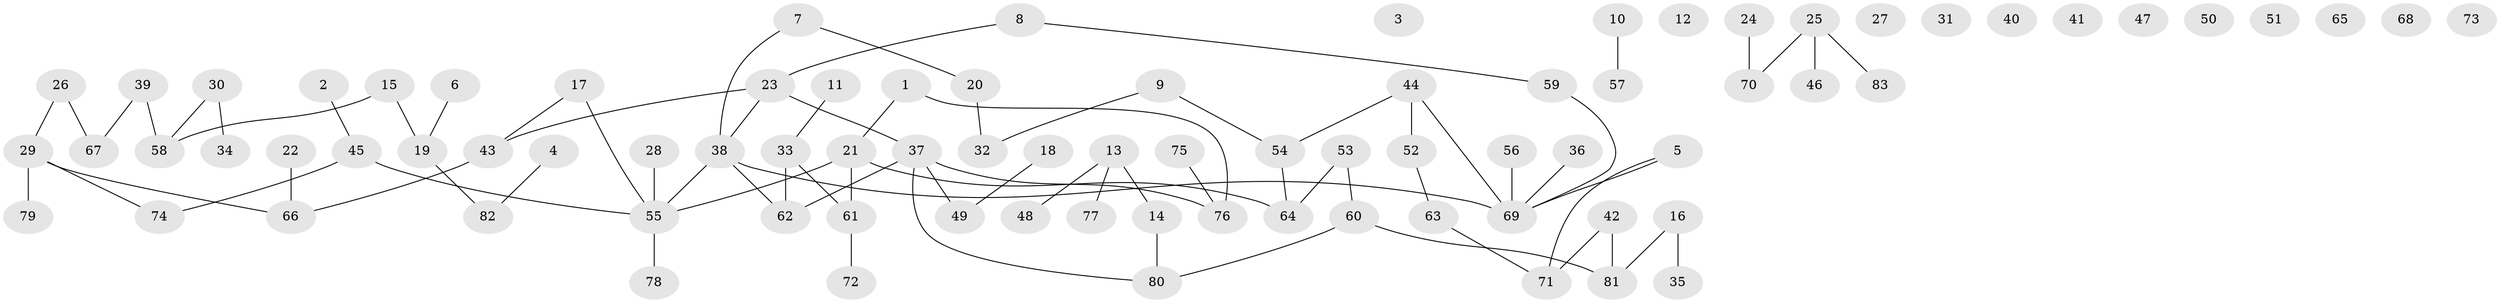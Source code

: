 // coarse degree distribution, {4: 0.061224489795918366, 1: 0.20408163265306123, 0: 0.2653061224489796, 3: 0.12244897959183673, 2: 0.24489795918367346, 5: 0.08163265306122448, 6: 0.02040816326530612}
// Generated by graph-tools (version 1.1) at 2025/16/03/04/25 18:16:27]
// undirected, 83 vertices, 79 edges
graph export_dot {
graph [start="1"]
  node [color=gray90,style=filled];
  1;
  2;
  3;
  4;
  5;
  6;
  7;
  8;
  9;
  10;
  11;
  12;
  13;
  14;
  15;
  16;
  17;
  18;
  19;
  20;
  21;
  22;
  23;
  24;
  25;
  26;
  27;
  28;
  29;
  30;
  31;
  32;
  33;
  34;
  35;
  36;
  37;
  38;
  39;
  40;
  41;
  42;
  43;
  44;
  45;
  46;
  47;
  48;
  49;
  50;
  51;
  52;
  53;
  54;
  55;
  56;
  57;
  58;
  59;
  60;
  61;
  62;
  63;
  64;
  65;
  66;
  67;
  68;
  69;
  70;
  71;
  72;
  73;
  74;
  75;
  76;
  77;
  78;
  79;
  80;
  81;
  82;
  83;
  1 -- 21;
  1 -- 76;
  2 -- 45;
  4 -- 82;
  5 -- 69;
  5 -- 71;
  6 -- 19;
  7 -- 20;
  7 -- 38;
  8 -- 23;
  8 -- 59;
  9 -- 32;
  9 -- 54;
  10 -- 57;
  11 -- 33;
  13 -- 14;
  13 -- 48;
  13 -- 77;
  14 -- 80;
  15 -- 19;
  15 -- 58;
  16 -- 35;
  16 -- 81;
  17 -- 43;
  17 -- 55;
  18 -- 49;
  19 -- 82;
  20 -- 32;
  21 -- 55;
  21 -- 61;
  21 -- 64;
  22 -- 66;
  23 -- 37;
  23 -- 38;
  23 -- 43;
  24 -- 70;
  25 -- 46;
  25 -- 70;
  25 -- 83;
  26 -- 29;
  26 -- 67;
  28 -- 55;
  29 -- 66;
  29 -- 74;
  29 -- 79;
  30 -- 34;
  30 -- 58;
  33 -- 61;
  33 -- 62;
  36 -- 69;
  37 -- 49;
  37 -- 62;
  37 -- 76;
  37 -- 80;
  38 -- 55;
  38 -- 62;
  38 -- 69;
  39 -- 58;
  39 -- 67;
  42 -- 71;
  42 -- 81;
  43 -- 66;
  44 -- 52;
  44 -- 54;
  44 -- 69;
  45 -- 55;
  45 -- 74;
  52 -- 63;
  53 -- 60;
  53 -- 64;
  54 -- 64;
  55 -- 78;
  56 -- 69;
  59 -- 69;
  60 -- 80;
  60 -- 81;
  61 -- 72;
  63 -- 71;
  75 -- 76;
}
